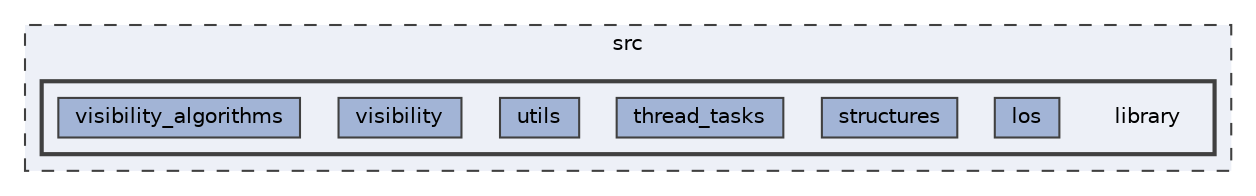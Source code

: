 digraph "/home/runner/work/cpp-viewshed-library/cpp-viewshed-library/src/library"
{
 // LATEX_PDF_SIZE
  bgcolor="transparent";
  edge [fontname=Helvetica,fontsize=10,labelfontname=Helvetica,labelfontsize=10];
  node [fontname=Helvetica,fontsize=10,shape=box,height=0.2,width=0.4];
  compound=true
  subgraph clusterdir_68267d1309a1af8e8297ef4c3efbcdba {
    graph [ bgcolor="#edf0f7", pencolor="grey25", label="src", fontname=Helvetica,fontsize=10 style="filled,dashed", URL="dir_68267d1309a1af8e8297ef4c3efbcdba.html",tooltip=""]
  subgraph clusterdir_0aacf3aed1a5c7085b23ed9486273ee2 {
    graph [ bgcolor="#edf0f7", pencolor="grey25", label="", fontname=Helvetica,fontsize=10 style="filled,bold", URL="dir_0aacf3aed1a5c7085b23ed9486273ee2.html",tooltip=""]
    dir_0aacf3aed1a5c7085b23ed9486273ee2 [shape=plaintext, label="library"];
  dir_12f9c8ca24ef493a4423938fa917be03 [label="los", fillcolor="#a2b4d6", color="grey25", style="filled", URL="dir_12f9c8ca24ef493a4423938fa917be03.html",tooltip=""];
  dir_ee5ab8da7d79211a4288e7f44db80a78 [label="structures", fillcolor="#a2b4d6", color="grey25", style="filled", URL="dir_ee5ab8da7d79211a4288e7f44db80a78.html",tooltip=""];
  dir_b72aa39e2234a09077da8c9a4b8486ad [label="thread_tasks", fillcolor="#a2b4d6", color="grey25", style="filled", URL="dir_b72aa39e2234a09077da8c9a4b8486ad.html",tooltip=""];
  dir_011bc2586b0eb45236f332cb99e3a199 [label="utils", fillcolor="#a2b4d6", color="grey25", style="filled", URL="dir_011bc2586b0eb45236f332cb99e3a199.html",tooltip=""];
  dir_04e91913945a862de707aba5b398ecbc [label="visibility", fillcolor="#a2b4d6", color="grey25", style="filled", URL="dir_04e91913945a862de707aba5b398ecbc.html",tooltip=""];
  dir_8d54a9a69dd208b9d98e2ef25b8fa214 [label="visibility_algorithms", fillcolor="#a2b4d6", color="grey25", style="filled", URL="dir_8d54a9a69dd208b9d98e2ef25b8fa214.html",tooltip=""];
  }
  }
}

